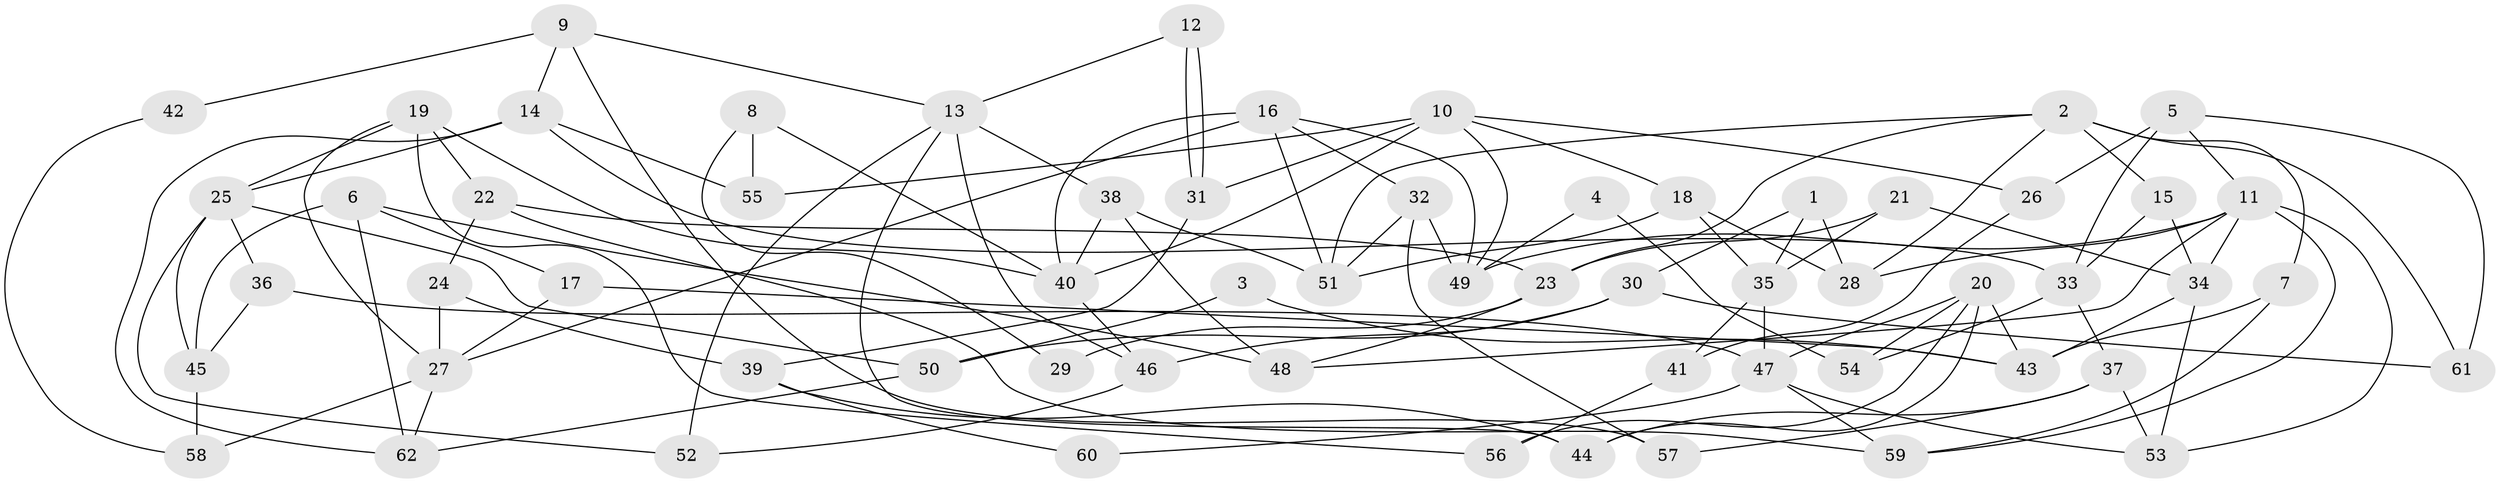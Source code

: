 // Generated by graph-tools (version 1.1) at 2025/11/02/27/25 16:11:20]
// undirected, 62 vertices, 124 edges
graph export_dot {
graph [start="1"]
  node [color=gray90,style=filled];
  1;
  2;
  3;
  4;
  5;
  6;
  7;
  8;
  9;
  10;
  11;
  12;
  13;
  14;
  15;
  16;
  17;
  18;
  19;
  20;
  21;
  22;
  23;
  24;
  25;
  26;
  27;
  28;
  29;
  30;
  31;
  32;
  33;
  34;
  35;
  36;
  37;
  38;
  39;
  40;
  41;
  42;
  43;
  44;
  45;
  46;
  47;
  48;
  49;
  50;
  51;
  52;
  53;
  54;
  55;
  56;
  57;
  58;
  59;
  60;
  61;
  62;
  1 -- 35;
  1 -- 28;
  1 -- 30;
  2 -- 15;
  2 -- 61;
  2 -- 7;
  2 -- 23;
  2 -- 28;
  2 -- 51;
  3 -- 43;
  3 -- 50;
  4 -- 54;
  4 -- 49;
  5 -- 33;
  5 -- 11;
  5 -- 26;
  5 -- 61;
  6 -- 48;
  6 -- 45;
  6 -- 17;
  6 -- 62;
  7 -- 59;
  7 -- 43;
  8 -- 55;
  8 -- 40;
  8 -- 29;
  9 -- 13;
  9 -- 57;
  9 -- 14;
  9 -- 42;
  10 -- 49;
  10 -- 18;
  10 -- 26;
  10 -- 31;
  10 -- 40;
  10 -- 55;
  11 -- 59;
  11 -- 49;
  11 -- 28;
  11 -- 34;
  11 -- 48;
  11 -- 53;
  12 -- 31;
  12 -- 31;
  12 -- 13;
  13 -- 52;
  13 -- 46;
  13 -- 38;
  13 -- 44;
  14 -- 62;
  14 -- 25;
  14 -- 33;
  14 -- 55;
  15 -- 34;
  15 -- 33;
  16 -- 51;
  16 -- 27;
  16 -- 32;
  16 -- 40;
  16 -- 49;
  17 -- 43;
  17 -- 27;
  18 -- 28;
  18 -- 51;
  18 -- 35;
  19 -- 22;
  19 -- 40;
  19 -- 25;
  19 -- 27;
  19 -- 56;
  20 -- 43;
  20 -- 56;
  20 -- 44;
  20 -- 47;
  20 -- 54;
  21 -- 23;
  21 -- 34;
  21 -- 35;
  22 -- 23;
  22 -- 24;
  22 -- 59;
  23 -- 48;
  23 -- 29;
  24 -- 27;
  24 -- 39;
  25 -- 36;
  25 -- 45;
  25 -- 50;
  25 -- 52;
  26 -- 41;
  27 -- 58;
  27 -- 62;
  30 -- 50;
  30 -- 46;
  30 -- 61;
  31 -- 39;
  32 -- 51;
  32 -- 49;
  32 -- 57;
  33 -- 37;
  33 -- 54;
  34 -- 53;
  34 -- 43;
  35 -- 41;
  35 -- 47;
  36 -- 47;
  36 -- 45;
  37 -- 53;
  37 -- 44;
  37 -- 57;
  38 -- 40;
  38 -- 48;
  38 -- 51;
  39 -- 44;
  39 -- 60;
  40 -- 46;
  41 -- 56;
  42 -- 58;
  45 -- 58;
  46 -- 52;
  47 -- 53;
  47 -- 59;
  47 -- 60;
  50 -- 62;
}
